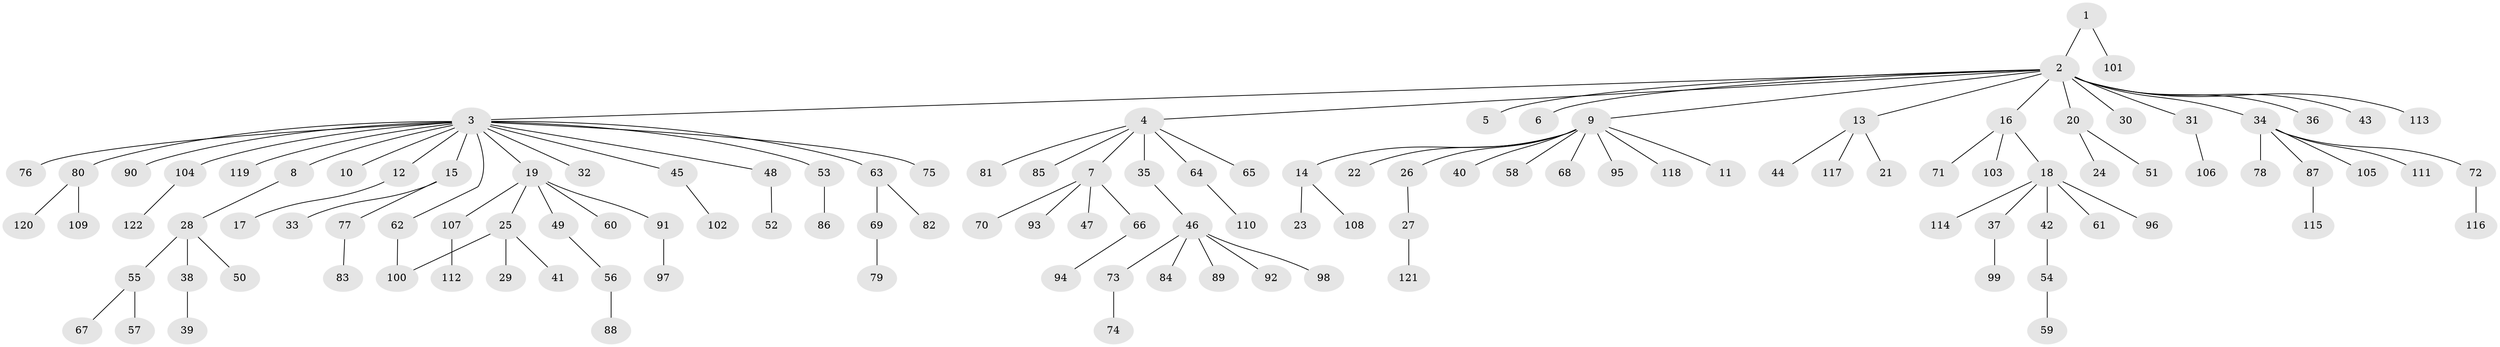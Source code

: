 // coarse degree distribution, {9: 0.02702702702702703, 10: 0.02702702702702703, 4: 0.02702702702702703, 1: 0.5945945945945946, 2: 0.24324324324324326, 3: 0.05405405405405406, 5: 0.02702702702702703}
// Generated by graph-tools (version 1.1) at 2025/50/03/04/25 22:50:13]
// undirected, 122 vertices, 122 edges
graph export_dot {
  node [color=gray90,style=filled];
  1;
  2;
  3;
  4;
  5;
  6;
  7;
  8;
  9;
  10;
  11;
  12;
  13;
  14;
  15;
  16;
  17;
  18;
  19;
  20;
  21;
  22;
  23;
  24;
  25;
  26;
  27;
  28;
  29;
  30;
  31;
  32;
  33;
  34;
  35;
  36;
  37;
  38;
  39;
  40;
  41;
  42;
  43;
  44;
  45;
  46;
  47;
  48;
  49;
  50;
  51;
  52;
  53;
  54;
  55;
  56;
  57;
  58;
  59;
  60;
  61;
  62;
  63;
  64;
  65;
  66;
  67;
  68;
  69;
  70;
  71;
  72;
  73;
  74;
  75;
  76;
  77;
  78;
  79;
  80;
  81;
  82;
  83;
  84;
  85;
  86;
  87;
  88;
  89;
  90;
  91;
  92;
  93;
  94;
  95;
  96;
  97;
  98;
  99;
  100;
  101;
  102;
  103;
  104;
  105;
  106;
  107;
  108;
  109;
  110;
  111;
  112;
  113;
  114;
  115;
  116;
  117;
  118;
  119;
  120;
  121;
  122;
  1 -- 2;
  1 -- 101;
  2 -- 3;
  2 -- 4;
  2 -- 5;
  2 -- 6;
  2 -- 9;
  2 -- 13;
  2 -- 16;
  2 -- 20;
  2 -- 30;
  2 -- 31;
  2 -- 34;
  2 -- 36;
  2 -- 43;
  2 -- 113;
  3 -- 8;
  3 -- 10;
  3 -- 12;
  3 -- 15;
  3 -- 19;
  3 -- 32;
  3 -- 45;
  3 -- 48;
  3 -- 53;
  3 -- 62;
  3 -- 63;
  3 -- 75;
  3 -- 76;
  3 -- 80;
  3 -- 90;
  3 -- 104;
  3 -- 119;
  4 -- 7;
  4 -- 35;
  4 -- 64;
  4 -- 65;
  4 -- 81;
  4 -- 85;
  7 -- 47;
  7 -- 66;
  7 -- 70;
  7 -- 93;
  8 -- 28;
  9 -- 11;
  9 -- 14;
  9 -- 22;
  9 -- 26;
  9 -- 40;
  9 -- 58;
  9 -- 68;
  9 -- 95;
  9 -- 118;
  12 -- 17;
  13 -- 21;
  13 -- 44;
  13 -- 117;
  14 -- 23;
  14 -- 108;
  15 -- 33;
  15 -- 77;
  16 -- 18;
  16 -- 71;
  16 -- 103;
  18 -- 37;
  18 -- 42;
  18 -- 61;
  18 -- 96;
  18 -- 114;
  19 -- 25;
  19 -- 49;
  19 -- 60;
  19 -- 91;
  19 -- 107;
  20 -- 24;
  20 -- 51;
  25 -- 29;
  25 -- 41;
  25 -- 100;
  26 -- 27;
  27 -- 121;
  28 -- 38;
  28 -- 50;
  28 -- 55;
  31 -- 106;
  34 -- 72;
  34 -- 78;
  34 -- 87;
  34 -- 105;
  34 -- 111;
  35 -- 46;
  37 -- 99;
  38 -- 39;
  42 -- 54;
  45 -- 102;
  46 -- 73;
  46 -- 84;
  46 -- 89;
  46 -- 92;
  46 -- 98;
  48 -- 52;
  49 -- 56;
  53 -- 86;
  54 -- 59;
  55 -- 57;
  55 -- 67;
  56 -- 88;
  62 -- 100;
  63 -- 69;
  63 -- 82;
  64 -- 110;
  66 -- 94;
  69 -- 79;
  72 -- 116;
  73 -- 74;
  77 -- 83;
  80 -- 109;
  80 -- 120;
  87 -- 115;
  91 -- 97;
  104 -- 122;
  107 -- 112;
}
